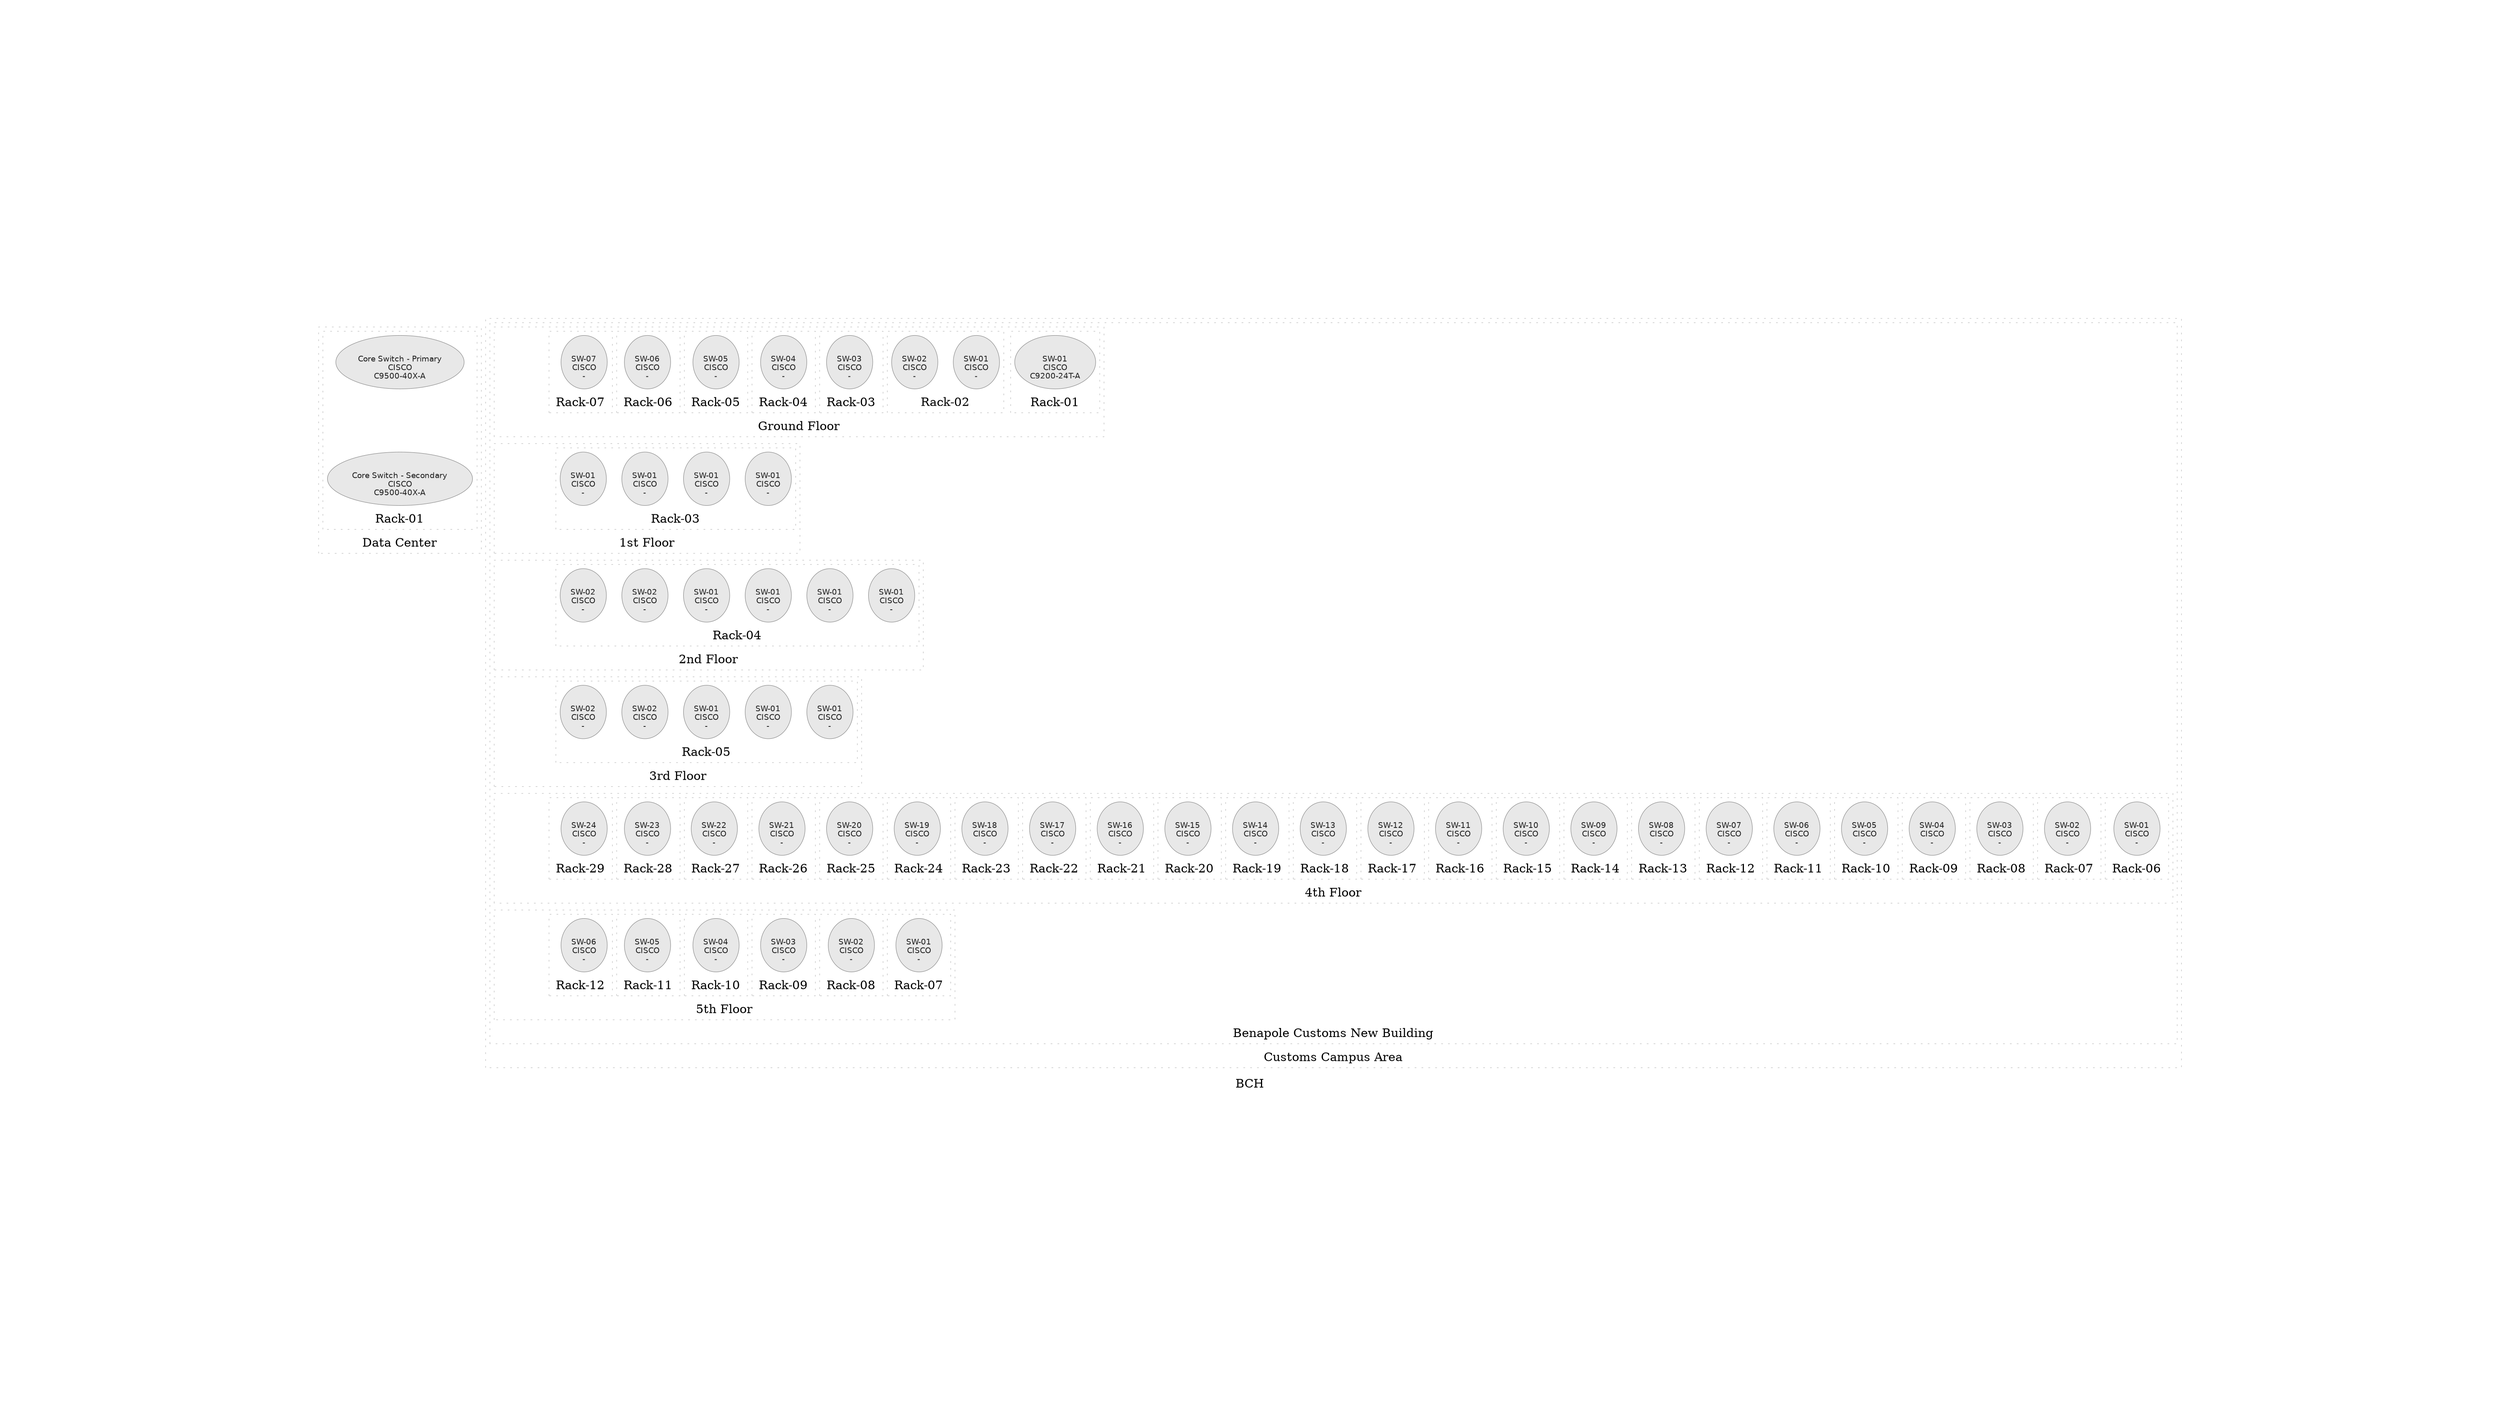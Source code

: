 graph BCH_OLBMNCZXYAEO {
	label="BCH"
	graph [ compound="true"; rankdir="TB"; labelloc="b"; penwidth="0.5"; style="dotted"; color="#B0B0B0"; margin="5" ]
	node [ labelloc="b"; style="filled"; color="#808080"; penwidth="0.5"; fillcolor="#E8E8E8"; fontcolor="#202020"; fontname="Helvetica"; fontsize="9"; margin="0.05,0.1" ]
	edge [ style = invis; ]
	
	subgraph cluster_DataCenter_UNIGLINDMBQW {
		graph [ compound="true"; rankdir="TB"; labelloc="b"; penwidth="0.5"; style="dotted"; color="#B0B0B0"; margin="5" ]
		label="Data Center"
		
		subgraph cluster_Rack01_ORSUSNNRKTME {
			label="Rack-01"
			graph [ compound="true"; rankdir="TB"; labelloc="b"; penwidth="0.5"; style="dotted"; color="#B0B0B0"; margin="5" ]
			
			CSP_XHMLGFOITDXQ [ label="Core Switch - Primary\nCISCO\nC9500-40X-A" ]
			CSS_ITQCBEBBKZGT [ label="Core Switch - Secondary\nCISCO\nC9500-40X-A" ]
		
			{ CSP_XHMLGFOITDXQ -- CSS_ITQCBEBBKZGT }
		}
		
	}
	
	subgraph cluster_CustomsCampusArea_PUIHMCGHZKTH {
		graph [ compound="true"; rankdir="TB"; labelloc="b"; penwidth="0.5"; style="dotted"; color="#B0B0B0"; margin="5" ]
		label="Customs Campus Area"
		
		subgraph cluster_BenapoleCustomsNewBuilding_KSNTQYRWZNJR {
			label="Benapole Customs New Building"
			graph [ compound="true"; rankdir="TB"; labelloc="b"; penwidth="0.5"; style="dotted"; color="#B0B0B0"; margin="5" ]
			
			subgraph cluster_GroundFloor_OCHJIWPNYDJB {
				label="Ground Floor"
				graph [ compound="true"; rankdir="TB"; labelloc="b"; penwidth="0.5"; style="dotted"; color="#B0B0B0"; margin="5" ]

				GroundFloor_OCHJIWPNYDJB [ label = "X", style = invis ];
				
				subgraph cluster_Rack01_TNBOQYCFBEUQ {
					label="Rack-01"
					graph [ compound="true"; rankdir="TB"; labelloc="b"; penwidth="0.5"; style="dotted"; color="#B0B0B0"; margin="5" ]
					
					BCHSW001_FSEKHNOYGQPS [ label="SW-01\nCISCO\nC9200-24T-A" ]
				}
				
				subgraph cluster_Rack02_LGRGHDNPIAJX {
					label="Rack-02"
					graph [ compound="true"; rankdir="TB"; labelloc="b"; penwidth="0.5"; style="dotted"; color="#B0B0B0"; margin="5" ]
					
					BCHSW002_PFRNQUQXUWII [ label="SW-01\nCISCO\n-" ]
					_PGKMEWLULYMQ [ label="SW-02\nCISCO\n-" ]
				}
				
				subgraph cluster_Rack03_OXOIJFGUUIZE {
					label="Rack-03"
					graph [ compound="true"; rankdir="TB"; labelloc="b"; penwidth="0.5"; style="dotted"; color="#B0B0B0"; margin="5" ]
					
					_JMWHNYZLKZLU [ label="SW-03\nCISCO\n-" ]
				}
				
				subgraph cluster_Rack04_VGRZFUFOCOZU {
					label="Rack-04"
					graph [ compound="true"; rankdir="TB"; labelloc="b"; penwidth="0.5"; style="dotted"; color="#B0B0B0"; margin="5" ]
					
					_FCSZNBECXRKP [ label="SW-04\nCISCO\n-" ]
				}
				
				subgraph cluster_Rack05_IFZVIFAMUORQ {
					label="Rack-05"
					graph [ compound="true"; rankdir="TB"; labelloc="b"; penwidth="0.5"; style="dotted"; color="#B0B0B0"; margin="5" ]
					
					_HUFRAIFRDNDB [ label="SW-05\nCISCO\n-" ]
				}
				
				subgraph cluster_Rack06_ANDYETHUAFSU {
					label="Rack-06"
					graph [ compound="true"; rankdir="TB"; labelloc="b"; penwidth="0.5"; style="dotted"; color="#B0B0B0"; margin="5" ]
					
					_GGBODXZTUIOZ [ label="SW-06\nCISCO\n-" ]
				}
				
				subgraph cluster_Rack07_XJYUFFPOBJEF {
					label="Rack-07"
					graph [ compound="true"; rankdir="TB"; labelloc="b"; penwidth="0.5"; style="dotted"; color="#B0B0B0"; margin="5" ]
					
					_JLQMTAGNISSF [ label="SW-07\nCISCO\n-" ]
				}
				
			}
			
			subgraph cluster_stFloor_OAKXPLMFUUPK {
				label="1st Floor"
				graph [ compound="true"; rankdir="TB"; labelloc="b"; penwidth="0.5"; style="dotted"; color="#B0B0B0"; margin="5" ]

				stFloor_OAKXPLMFUUPK [ label = "X", style = invis ];
				
				subgraph cluster_Rack03_OZIYUPDKSASQ {
					label="Rack-03"
					graph [ compound="true"; rankdir="TB"; labelloc="b"; penwidth="0.5"; style="dotted"; color="#B0B0B0"; margin="5" ]
					
					_ZSMFYVEXKQKT [ label="SW-01\nCISCO\n-" ]
					_DRVYVAKCVBTV [ label="SW-01\nCISCO\n-" ]
					_NSVGBNLNCZNI [ label="SW-01\nCISCO\n-" ]
					_DFBDKHGFXPSZ [ label="SW-01\nCISCO\n-" ]
				}
				
			}
			
			subgraph cluster_ndFloor_RZNCYLLTLSAP {
				label="2nd Floor"
				graph [ compound="true"; rankdir="TB"; labelloc="b"; penwidth="0.5"; style="dotted"; color="#B0B0B0"; margin="5" ]
				
				ndFloor_RZNCYLLTLSAP [ label = "X", style = invis ];
				
				subgraph cluster_Rack04_LEKOEDYSOPNK {
					label="Rack-04"
					graph [ compound="true"; rankdir="TB"; labelloc="b"; penwidth="0.5"; style="dotted"; color="#B0B0B0"; margin="5" ]
					
					_LFUCRCMEAKVD [ label="SW-01\nCISCO\n-" ]
					_LTNGJWRNOQNC [ label="SW-01\nCISCO\n-" ]
					_XJEUZTCSOZAC [ label="SW-01\nCISCO\n-" ]
					_PRSFNHPUCCSV [ label="SW-01\nCISCO\n-" ]
					_GMWCOPTVVRSG [ label="SW-02\nCISCO\n-" ]
					_WJHNECVOMEPO [ label="SW-02\nCISCO\n-" ]
				}
				
			}
			
			subgraph cluster_rdFloor_XJYHTTOCIJJS {
				label="3rd Floor"
				graph [ compound="true"; rankdir="TB"; labelloc="b"; penwidth="0.5"; style="dotted"; color="#B0B0B0"; margin="5" ]
				
				rdFloor_XJYHTTOCIJJS [ label = "X", style = invis ];

				subgraph cluster_Rack05_VDJHNOCGNHBG {
					label="Rack-05"
					graph [ compound="true"; rankdir="TB"; labelloc="b"; penwidth="0.5"; style="dotted"; color="#B0B0B0"; margin="5" ]
					
					_FPSMQAUHNSJL [ label="SW-01\nCISCO\n-" ]
					_XSMYMOMALMZT [ label="SW-01\nCISCO\n-" ]
					_PLAKEFTXAMFT [ label="SW-01\nCISCO\n-" ]
					_ZAZOJRIYIUFD [ label="SW-02\nCISCO\n-" ]
					_UUDZZAAXJSFO [ label="SW-02\nCISCO\n-" ]
				}
				
			}
			
			subgraph cluster_thFloor_PYHGHZCFBPTJ {
				label="4th Floor"
				graph [ compound="true"; rankdir="TB"; labelloc="b"; penwidth="0.5"; style="dotted"; color="#B0B0B0"; margin="5" ]
				
				thFloor_PYHGHZCFBPTJ [ label = "X", style = invis ];

				subgraph cluster_Rack06_WVVJTYCWTJKM {
					label="Rack-06"
					graph [ compound="true"; rankdir="TB"; labelloc="b"; penwidth="0.5"; style="dotted"; color="#B0B0B0"; margin="5" ]
					
					_FPKWYZPRBAFV [ label="SW-01\nCISCO\n-" ]
				}
				
				subgraph cluster_Rack07_CTKARNGOTHLU {
					label="Rack-07"
					graph [ compound="true"; rankdir="TB"; labelloc="b"; penwidth="0.5"; style="dotted"; color="#B0B0B0"; margin="5" ]
					
					_ETECDDPXDVAM [ label="SW-02\nCISCO\n-" ]
				}
				
				subgraph cluster_Rack08_COZMIWGMJIMV {
					label="Rack-08"
					graph [ compound="true"; rankdir="TB"; labelloc="b"; penwidth="0.5"; style="dotted"; color="#B0B0B0"; margin="5" ]
					
					_PXPHOGNQBEFT [ label="SW-03\nCISCO\n-" ]
				}
				
				subgraph cluster_Rack09_JWCHIBMAYPHI {
					label="Rack-09"
					graph [ compound="true"; rankdir="TB"; labelloc="b"; penwidth="0.5"; style="dotted"; color="#B0B0B0"; margin="5" ]
					
					_WUXIJEYJPCOX [ label="SW-04\nCISCO\n-" ]
				}
				
				subgraph cluster_Rack10_JDVWJUAQZTRS {
					label="Rack-10"
					graph [ compound="true"; rankdir="TB"; labelloc="b"; penwidth="0.5"; style="dotted"; color="#B0B0B0"; margin="5" ]
					
					_XMIBWRYNMCGR [ label="SW-05\nCISCO\n-" ]
				}
				
				subgraph cluster_Rack11_KMSMSHZPCOTR {
					label="Rack-11"
					graph [ compound="true"; rankdir="TB"; labelloc="b"; penwidth="0.5"; style="dotted"; color="#B0B0B0"; margin="5" ]
					
					_KVNCUMUFSTDP [ label="SW-06\nCISCO\n-" ]
				}
				
				subgraph cluster_Rack12_GZCQYKIMTPAI {
					label="Rack-12"
					graph [ compound="true"; rankdir="TB"; labelloc="b"; penwidth="0.5"; style="dotted"; color="#B0B0B0"; margin="5" ]
					
					_ZULUEWAKOESA [ label="SW-07\nCISCO\n-" ]
				}
				
				subgraph cluster_Rack13_PAHHKBRZRRBR {
					label="Rack-13"
					graph [ compound="true"; rankdir="TB"; labelloc="b"; penwidth="0.5"; style="dotted"; color="#B0B0B0"; margin="5" ]
					
					_RBTODXHKNFNY [ label="SW-08\nCISCO\n-" ]
				}
				
				subgraph cluster_Rack14_WJPOAQDCHQGA {
					label="Rack-14"
					graph [ compound="true"; rankdir="TB"; labelloc="b"; penwidth="0.5"; style="dotted"; color="#B0B0B0"; margin="5" ]
					
					_PSUXPTFBBTYG [ label="SW-09\nCISCO\n-" ]
				}
				
				subgraph cluster_Rack15_PTIYJPMSPJON {
					label="Rack-15"
					graph [ compound="true"; rankdir="TB"; labelloc="b"; penwidth="0.5"; style="dotted"; color="#B0B0B0"; margin="5" ]
					
					_PGVQIOZQTFZY [ label="SW-10\nCISCO\n-" ]
				}
				
				subgraph cluster_Rack16_UDFKDBREXRGY {
					label="Rack-16"
					graph [ compound="true"; rankdir="TB"; labelloc="b"; penwidth="0.5"; style="dotted"; color="#B0B0B0"; margin="5" ]
					
					_CITIDMFKRSUE [ label="SW-11\nCISCO\n-" ]
				}
				
				subgraph cluster_Rack17_WJTMUGKWYGSU {
					label="Rack-17"
					graph [ compound="true"; rankdir="TB"; labelloc="b"; penwidth="0.5"; style="dotted"; color="#B0B0B0"; margin="5" ]
					
					_XVEEOHDDWKIN [ label="SW-12\nCISCO\n-" ]
				}
				
				subgraph cluster_Rack18_JXZQFYAWKHLA {
					label="Rack-18"
					graph [ compound="true"; rankdir="TB"; labelloc="b"; penwidth="0.5"; style="dotted"; color="#B0B0B0"; margin="5" ]
					
					_LMMIIQGLXVJL [ label="SW-13\nCISCO\n-" ]
				}
				
				subgraph cluster_Rack19_QHDTCSUCJTTO {
					label="Rack-19"
					graph [ compound="true"; rankdir="TB"; labelloc="b"; penwidth="0.5"; style="dotted"; color="#B0B0B0"; margin="5" ]
					
					_JFRPAKQHMZNW [ label="SW-14\nCISCO\n-" ]
				}
				
				subgraph cluster_Rack20_KHKUOVYJWHLR {
					label="Rack-20"
					graph [ compound="true"; rankdir="TB"; labelloc="b"; penwidth="0.5"; style="dotted"; color="#B0B0B0"; margin="5" ]
					
					_YDYFAWMDYYDF [ label="SW-15\nCISCO\n-" ]
				}
				
				subgraph cluster_Rack21_OAKVJDCHVYQL {
					label="Rack-21"
					graph [ compound="true"; rankdir="TB"; labelloc="b"; penwidth="0.5"; style="dotted"; color="#B0B0B0"; margin="5" ]
					
					_PECWWFFBOXPA [ label="SW-16\nCISCO\n-" ]
				}
				
				subgraph cluster_Rack22_ZWRIBVREQYHX {
					label="Rack-22"
					graph [ compound="true"; rankdir="TB"; labelloc="b"; penwidth="0.5"; style="dotted"; color="#B0B0B0"; margin="5" ]
					
					_TPLZFKAQWXOB [ label="SW-17\nCISCO\n-" ]
				}
				
				subgraph cluster_Rack23_UZEGKUFGZCWI {
					label="Rack-23"
					graph [ compound="true"; rankdir="TB"; labelloc="b"; penwidth="0.5"; style="dotted"; color="#B0B0B0"; margin="5" ]
					
					_WHCXMHKHCWOG [ label="SW-18\nCISCO\n-" ]
				}
				
				subgraph cluster_Rack24_UUODMQNDYXLT {
					label="Rack-24"
					graph [ compound="true"; rankdir="TB"; labelloc="b"; penwidth="0.5"; style="dotted"; color="#B0B0B0"; margin="5" ]
					
					_BSPHUKIRBSJA [ label="SW-19\nCISCO\n-" ]
				}
				
				subgraph cluster_Rack25_VFOFYLAYTKNL {
					label="Rack-25"
					graph [ compound="true"; rankdir="TB"; labelloc="b"; penwidth="0.5"; style="dotted"; color="#B0B0B0"; margin="5" ]
					
					_NOSZHQJITMTV [ label="SW-20\nCISCO\n-" ]
				}
				
				subgraph cluster_Rack26_JYIQZMOFQHUN {
					label="Rack-26"
					graph [ compound="true"; rankdir="TB"; labelloc="b"; penwidth="0.5"; style="dotted"; color="#B0B0B0"; margin="5" ]
					
					_BKJCMVIBSXEM [ label="SW-21\nCISCO\n-" ]
				}
				
				subgraph cluster_Rack27_MLYRQPXTBOFE {
					label="Rack-27"
					graph [ compound="true"; rankdir="TB"; labelloc="b"; penwidth="0.5"; style="dotted"; color="#B0B0B0"; margin="5" ]
					
					_WVJRQBUCUDUA [ label="SW-22\nCISCO\n-" ]
				}
				
				subgraph cluster_Rack28_BISGTQUQWFJT {
					label="Rack-28"
					graph [ compound="true"; rankdir="TB"; labelloc="b"; penwidth="0.5"; style="dotted"; color="#B0B0B0"; margin="5" ]
					
					_YSGDQPAKSVAG [ label="SW-23\nCISCO\n-" ]
				}
				
				subgraph cluster_Rack29_SKQBLKWFMIDY {
					label="Rack-29"
					graph [ compound="true"; rankdir="TB"; labelloc="b"; penwidth="0.5"; style="dotted"; color="#B0B0B0"; margin="5" ]
					
					_PCFOOGGBMSEK [ label="SW-24\nCISCO\n-" ]
				}
				
			}
			
			subgraph cluster_thFloor_NQBBCHPNVQJE {
				label="5th Floor"
				graph [ compound="true"; rankdir="TB"; labelloc="b"; penwidth="0.5"; style="dotted"; color="#B0B0B0"; margin="5" ]
				
				thFloor_NQBBCHPNVQJE [ label = "X", style = invis ];

				subgraph cluster_Rack07_MULXQUYNNUTC {
					label="Rack-07"
					graph [ compound="true"; rankdir="TB"; labelloc="b"; penwidth="0.5"; style="dotted"; color="#B0B0B0"; margin="5" ]
					
					_MBMGWIKPMQTD [ label="SW-01\nCISCO\n-" ]
				}
				
				subgraph cluster_Rack08_SXQDOYYQANRO {
					label="Rack-08"
					graph [ compound="true"; rankdir="TB"; labelloc="b"; penwidth="0.5"; style="dotted"; color="#B0B0B0"; margin="5" ]
					
					_VLYOKGDTWSAA [ label="SW-02\nCISCO\n-" ]
				}
				
				subgraph cluster_Rack09_REBKLGOMCUBF {
					label="Rack-09"
					graph [ compound="true"; rankdir="TB"; labelloc="b"; penwidth="0.5"; style="dotted"; color="#B0B0B0"; margin="5" ]
					
					_QYPHOCUWZOMJ [ label="SW-03\nCISCO\n-" ]
				}
				
				subgraph cluster_Rack10_KIALRBNUGWHS {
					label="Rack-10"
					graph [ compound="true"; rankdir="TB"; labelloc="b"; penwidth="0.5"; style="dotted"; color="#B0B0B0"; margin="5" ]
					
					_FKPVXRRSAKLP [ label="SW-04\nCISCO\n-" ]
				}
				
				subgraph cluster_Rack11_SOBGWWLUKIID {
					label="Rack-11"
					graph [ compound="true"; rankdir="TB"; labelloc="b"; penwidth="0.5"; style="dotted"; color="#B0B0B0"; margin="5" ]
					
					_HWGNSMGMNYEK [ label="SW-05\nCISCO\n-" ]
				}
				
				subgraph cluster_Rack12_OTLOSQCEWQTS {
					label="Rack-12"
					graph [ compound="true"; rankdir="TB"; labelloc="b"; penwidth="0.5"; style="dotted"; color="#B0B0B0"; margin="5" ]
					
					_CBIAKSWGWJYN [ label="SW-06\nCISCO\n-" ]
				}
				
			}
			
			{ GroundFloor_OCHJIWPNYDJB -- stFloor_OAKXPLMFUUPK }
			{ stFloor_OAKXPLMFUUPK -- ndFloor_RZNCYLLTLSAP }
			{ ndFloor_RZNCYLLTLSAP -- rdFloor_XJYHTTOCIJJS }
			{ rdFloor_XJYHTTOCIJJS -- thFloor_PYHGHZCFBPTJ }
			{ thFloor_PYHGHZCFBPTJ -- thFloor_NQBBCHPNVQJE }
		}
		
	}
	
}
